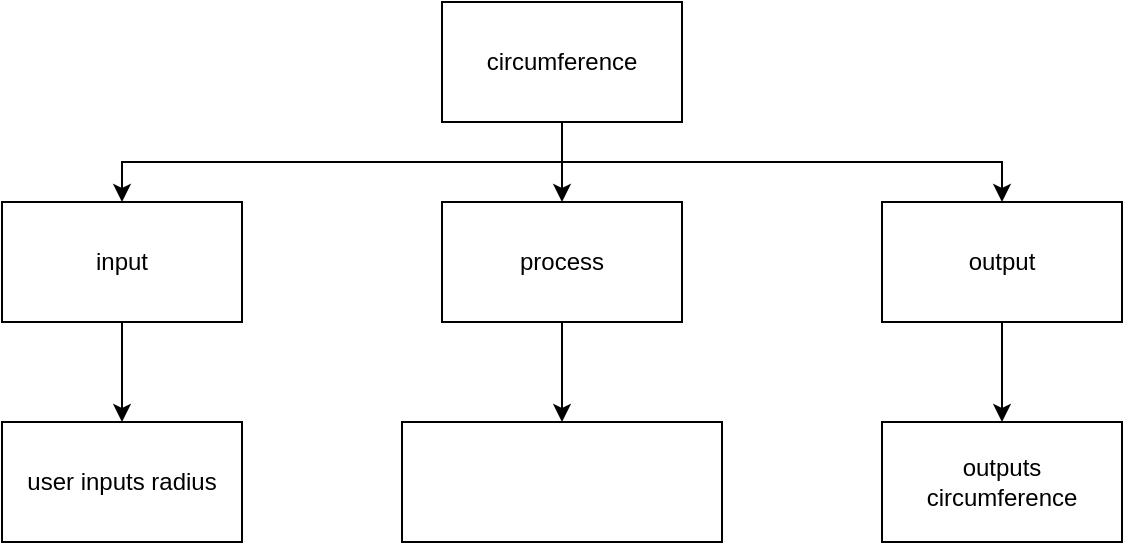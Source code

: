 <mxfile>
    <diagram id="TLZdQ7NI8fvDUWU9n21L" name="Page-1">
        <mxGraphModel dx="690" dy="534" grid="1" gridSize="10" guides="1" tooltips="1" connect="1" arrows="1" fold="1" page="1" pageScale="1" pageWidth="827" pageHeight="1169" math="0" shadow="0">
            <root>
                <mxCell id="0"/>
                <mxCell id="1" parent="0"/>
                <mxCell id="10" style="edgeStyle=orthogonalEdgeStyle;html=1;exitX=0.5;exitY=1;exitDx=0;exitDy=0;entryX=0.5;entryY=0;entryDx=0;entryDy=0;fontColor=#FFFFFF;" parent="1" source="2" target="4" edge="1">
                    <mxGeometry relative="1" as="geometry"/>
                </mxCell>
                <mxCell id="11" style="edgeStyle=orthogonalEdgeStyle;html=1;exitX=0.5;exitY=1;exitDx=0;exitDy=0;entryX=0.5;entryY=0;entryDx=0;entryDy=0;fontColor=#FFFFFF;rounded=0;" parent="1" source="2" target="3" edge="1">
                    <mxGeometry relative="1" as="geometry"/>
                </mxCell>
                <mxCell id="12" style="edgeStyle=orthogonalEdgeStyle;shape=connector;rounded=0;html=1;exitX=0.5;exitY=1;exitDx=0;exitDy=0;labelBackgroundColor=default;fontFamily=Helvetica;fontSize=11;fontColor=#FFFFFF;endArrow=classic;strokeColor=default;" parent="1" source="2" target="5" edge="1">
                    <mxGeometry relative="1" as="geometry"/>
                </mxCell>
                <mxCell id="2" value="circumference" style="rounded=0;whiteSpace=wrap;html=1;" parent="1" vertex="1">
                    <mxGeometry x="310" y="10" width="120" height="60" as="geometry"/>
                </mxCell>
                <mxCell id="14" style="edgeStyle=orthogonalEdgeStyle;shape=connector;rounded=0;html=1;exitX=0.5;exitY=1;exitDx=0;exitDy=0;labelBackgroundColor=default;fontFamily=Helvetica;fontSize=11;fontColor=#FFFFFF;endArrow=classic;strokeColor=default;" parent="1" source="3" target="6" edge="1">
                    <mxGeometry relative="1" as="geometry"/>
                </mxCell>
                <mxCell id="3" value="input" style="rounded=0;whiteSpace=wrap;html=1;" parent="1" vertex="1">
                    <mxGeometry x="90" y="110" width="120" height="60" as="geometry"/>
                </mxCell>
                <mxCell id="9" style="edgeStyle=none;html=1;exitX=0.5;exitY=1;exitDx=0;exitDy=0;entryX=0.5;entryY=0;entryDx=0;entryDy=0;fontColor=#FFFFFF;" parent="1" source="4" target="7" edge="1">
                    <mxGeometry relative="1" as="geometry"/>
                </mxCell>
                <mxCell id="4" value="process" style="rounded=0;whiteSpace=wrap;html=1;" parent="1" vertex="1">
                    <mxGeometry x="310" y="110" width="120" height="60" as="geometry"/>
                </mxCell>
                <mxCell id="13" style="edgeStyle=orthogonalEdgeStyle;shape=connector;rounded=0;html=1;exitX=0.5;exitY=1;exitDx=0;exitDy=0;labelBackgroundColor=default;fontFamily=Helvetica;fontSize=11;fontColor=#FFFFFF;endArrow=classic;strokeColor=default;" parent="1" source="5" target="8" edge="1">
                    <mxGeometry relative="1" as="geometry"/>
                </mxCell>
                <mxCell id="5" value="output" style="rounded=0;whiteSpace=wrap;html=1;" parent="1" vertex="1">
                    <mxGeometry x="530" y="110" width="120" height="60" as="geometry"/>
                </mxCell>
                <mxCell id="6" value="user inputs radius" style="rounded=0;whiteSpace=wrap;html=1;" parent="1" vertex="1">
                    <mxGeometry x="90" y="220" width="120" height="60" as="geometry"/>
                </mxCell>
                <mxCell id="7" value="&lt;span style=&quot;font-family: &amp;#34;lato&amp;#34; , sans-serif ; font-size: 14.667px ; text-align: left&quot;&gt;&lt;font color=&quot;#ffffff&quot;&gt;calculate circumference = tau * radius&lt;/font&gt;&lt;/span&gt;" style="rounded=0;whiteSpace=wrap;html=1;" parent="1" vertex="1">
                    <mxGeometry x="290" y="220" width="160" height="60" as="geometry"/>
                </mxCell>
                <mxCell id="8" value="outputs circumference" style="rounded=0;whiteSpace=wrap;html=1;" parent="1" vertex="1">
                    <mxGeometry x="530" y="220" width="120" height="60" as="geometry"/>
                </mxCell>
            </root>
        </mxGraphModel>
    </diagram>
</mxfile>